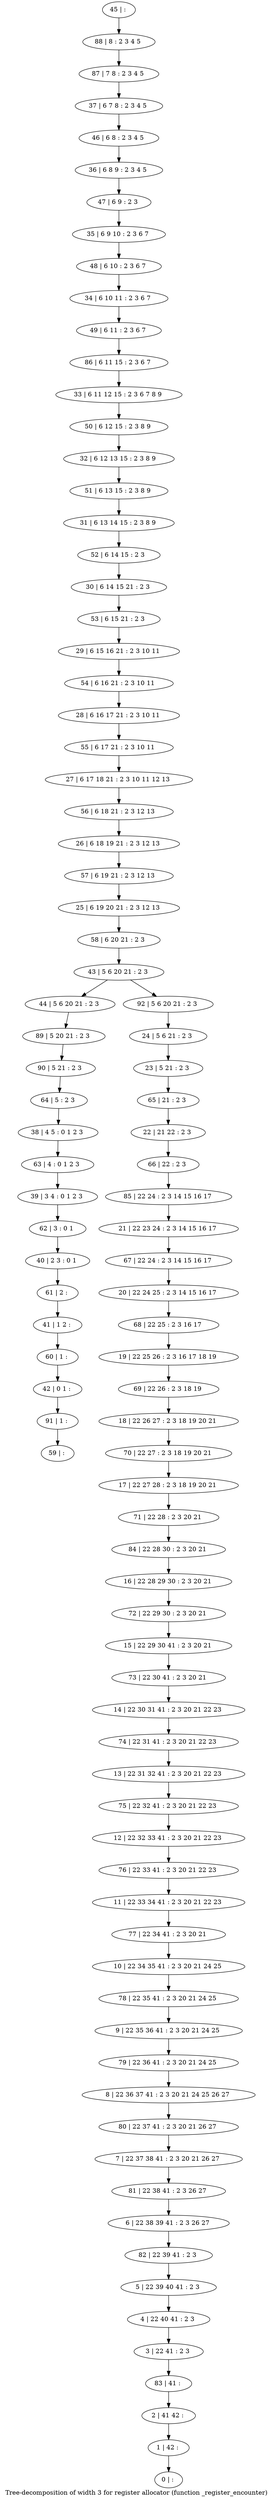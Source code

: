 digraph G {
graph [label="Tree-decomposition of width 3 for register allocator (function _register_encounter)"]
0[label="0 | : "];
1[label="1 | 42 : "];
2[label="2 | 41 42 : "];
3[label="3 | 22 41 : 2 3 "];
4[label="4 | 22 40 41 : 2 3 "];
5[label="5 | 22 39 40 41 : 2 3 "];
6[label="6 | 22 38 39 41 : 2 3 26 27 "];
7[label="7 | 22 37 38 41 : 2 3 20 21 26 27 "];
8[label="8 | 22 36 37 41 : 2 3 20 21 24 25 26 27 "];
9[label="9 | 22 35 36 41 : 2 3 20 21 24 25 "];
10[label="10 | 22 34 35 41 : 2 3 20 21 24 25 "];
11[label="11 | 22 33 34 41 : 2 3 20 21 22 23 "];
12[label="12 | 22 32 33 41 : 2 3 20 21 22 23 "];
13[label="13 | 22 31 32 41 : 2 3 20 21 22 23 "];
14[label="14 | 22 30 31 41 : 2 3 20 21 22 23 "];
15[label="15 | 22 29 30 41 : 2 3 20 21 "];
16[label="16 | 22 28 29 30 : 2 3 20 21 "];
17[label="17 | 22 27 28 : 2 3 18 19 20 21 "];
18[label="18 | 22 26 27 : 2 3 18 19 20 21 "];
19[label="19 | 22 25 26 : 2 3 16 17 18 19 "];
20[label="20 | 22 24 25 : 2 3 14 15 16 17 "];
21[label="21 | 22 23 24 : 2 3 14 15 16 17 "];
22[label="22 | 21 22 : 2 3 "];
23[label="23 | 5 21 : 2 3 "];
24[label="24 | 5 6 21 : 2 3 "];
25[label="25 | 6 19 20 21 : 2 3 12 13 "];
26[label="26 | 6 18 19 21 : 2 3 12 13 "];
27[label="27 | 6 17 18 21 : 2 3 10 11 12 13 "];
28[label="28 | 6 16 17 21 : 2 3 10 11 "];
29[label="29 | 6 15 16 21 : 2 3 10 11 "];
30[label="30 | 6 14 15 21 : 2 3 "];
31[label="31 | 6 13 14 15 : 2 3 8 9 "];
32[label="32 | 6 12 13 15 : 2 3 8 9 "];
33[label="33 | 6 11 12 15 : 2 3 6 7 8 9 "];
34[label="34 | 6 10 11 : 2 3 6 7 "];
35[label="35 | 6 9 10 : 2 3 6 7 "];
36[label="36 | 6 8 9 : 2 3 4 5 "];
37[label="37 | 6 7 8 : 2 3 4 5 "];
38[label="38 | 4 5 : 0 1 2 3 "];
39[label="39 | 3 4 : 0 1 2 3 "];
40[label="40 | 2 3 : 0 1 "];
41[label="41 | 1 2 : "];
42[label="42 | 0 1 : "];
43[label="43 | 5 6 20 21 : 2 3 "];
44[label="44 | 5 6 20 21 : 2 3 "];
45[label="45 | : "];
46[label="46 | 6 8 : 2 3 4 5 "];
47[label="47 | 6 9 : 2 3 "];
48[label="48 | 6 10 : 2 3 6 7 "];
49[label="49 | 6 11 : 2 3 6 7 "];
50[label="50 | 6 12 15 : 2 3 8 9 "];
51[label="51 | 6 13 15 : 2 3 8 9 "];
52[label="52 | 6 14 15 : 2 3 "];
53[label="53 | 6 15 21 : 2 3 "];
54[label="54 | 6 16 21 : 2 3 10 11 "];
55[label="55 | 6 17 21 : 2 3 10 11 "];
56[label="56 | 6 18 21 : 2 3 12 13 "];
57[label="57 | 6 19 21 : 2 3 12 13 "];
58[label="58 | 6 20 21 : 2 3 "];
59[label="59 | : "];
60[label="60 | 1 : "];
61[label="61 | 2 : "];
62[label="62 | 3 : 0 1 "];
63[label="63 | 4 : 0 1 2 3 "];
64[label="64 | 5 : 2 3 "];
65[label="65 | 21 : 2 3 "];
66[label="66 | 22 : 2 3 "];
67[label="67 | 22 24 : 2 3 14 15 16 17 "];
68[label="68 | 22 25 : 2 3 16 17 "];
69[label="69 | 22 26 : 2 3 18 19 "];
70[label="70 | 22 27 : 2 3 18 19 20 21 "];
71[label="71 | 22 28 : 2 3 20 21 "];
72[label="72 | 22 29 30 : 2 3 20 21 "];
73[label="73 | 22 30 41 : 2 3 20 21 "];
74[label="74 | 22 31 41 : 2 3 20 21 22 23 "];
75[label="75 | 22 32 41 : 2 3 20 21 22 23 "];
76[label="76 | 22 33 41 : 2 3 20 21 22 23 "];
77[label="77 | 22 34 41 : 2 3 20 21 "];
78[label="78 | 22 35 41 : 2 3 20 21 24 25 "];
79[label="79 | 22 36 41 : 2 3 20 21 24 25 "];
80[label="80 | 22 37 41 : 2 3 20 21 26 27 "];
81[label="81 | 22 38 41 : 2 3 26 27 "];
82[label="82 | 22 39 41 : 2 3 "];
83[label="83 | 41 : "];
84[label="84 | 22 28 30 : 2 3 20 21 "];
85[label="85 | 22 24 : 2 3 14 15 16 17 "];
86[label="86 | 6 11 15 : 2 3 6 7 "];
87[label="87 | 7 8 : 2 3 4 5 "];
88[label="88 | 8 : 2 3 4 5 "];
89[label="89 | 5 20 21 : 2 3 "];
90[label="90 | 5 21 : 2 3 "];
91[label="91 | 1 : "];
92[label="92 | 5 6 20 21 : 2 3 "];
60->42 ;
41->60 ;
61->41 ;
40->61 ;
62->40 ;
39->62 ;
63->39 ;
38->63 ;
64->38 ;
44->89 ;
90->64 ;
89->90 ;
91->59 ;
42->91 ;
45->88 ;
88->87 ;
87->37 ;
37->46 ;
46->36 ;
36->47 ;
47->35 ;
35->48 ;
48->34 ;
34->49 ;
49->86 ;
86->33 ;
33->50 ;
50->32 ;
32->51 ;
51->31 ;
31->52 ;
52->30 ;
30->53 ;
53->29 ;
29->54 ;
54->28 ;
28->55 ;
55->27 ;
27->56 ;
56->26 ;
26->57 ;
57->25 ;
25->58 ;
58->43 ;
24->23 ;
23->65 ;
65->22 ;
22->66 ;
66->85 ;
85->21 ;
21->67 ;
67->20 ;
20->68 ;
68->19 ;
19->69 ;
69->18 ;
18->70 ;
70->17 ;
17->71 ;
71->84 ;
84->16 ;
16->72 ;
72->15 ;
15->73 ;
73->14 ;
14->74 ;
74->13 ;
13->75 ;
75->12 ;
12->76 ;
76->11 ;
11->77 ;
77->10 ;
10->78 ;
78->9 ;
9->79 ;
79->8 ;
8->80 ;
80->7 ;
7->81 ;
81->6 ;
6->82 ;
82->5 ;
5->4 ;
4->3 ;
3->83 ;
83->2 ;
2->1 ;
1->0 ;
92->24 ;
43->44 ;
43->92 ;
}
